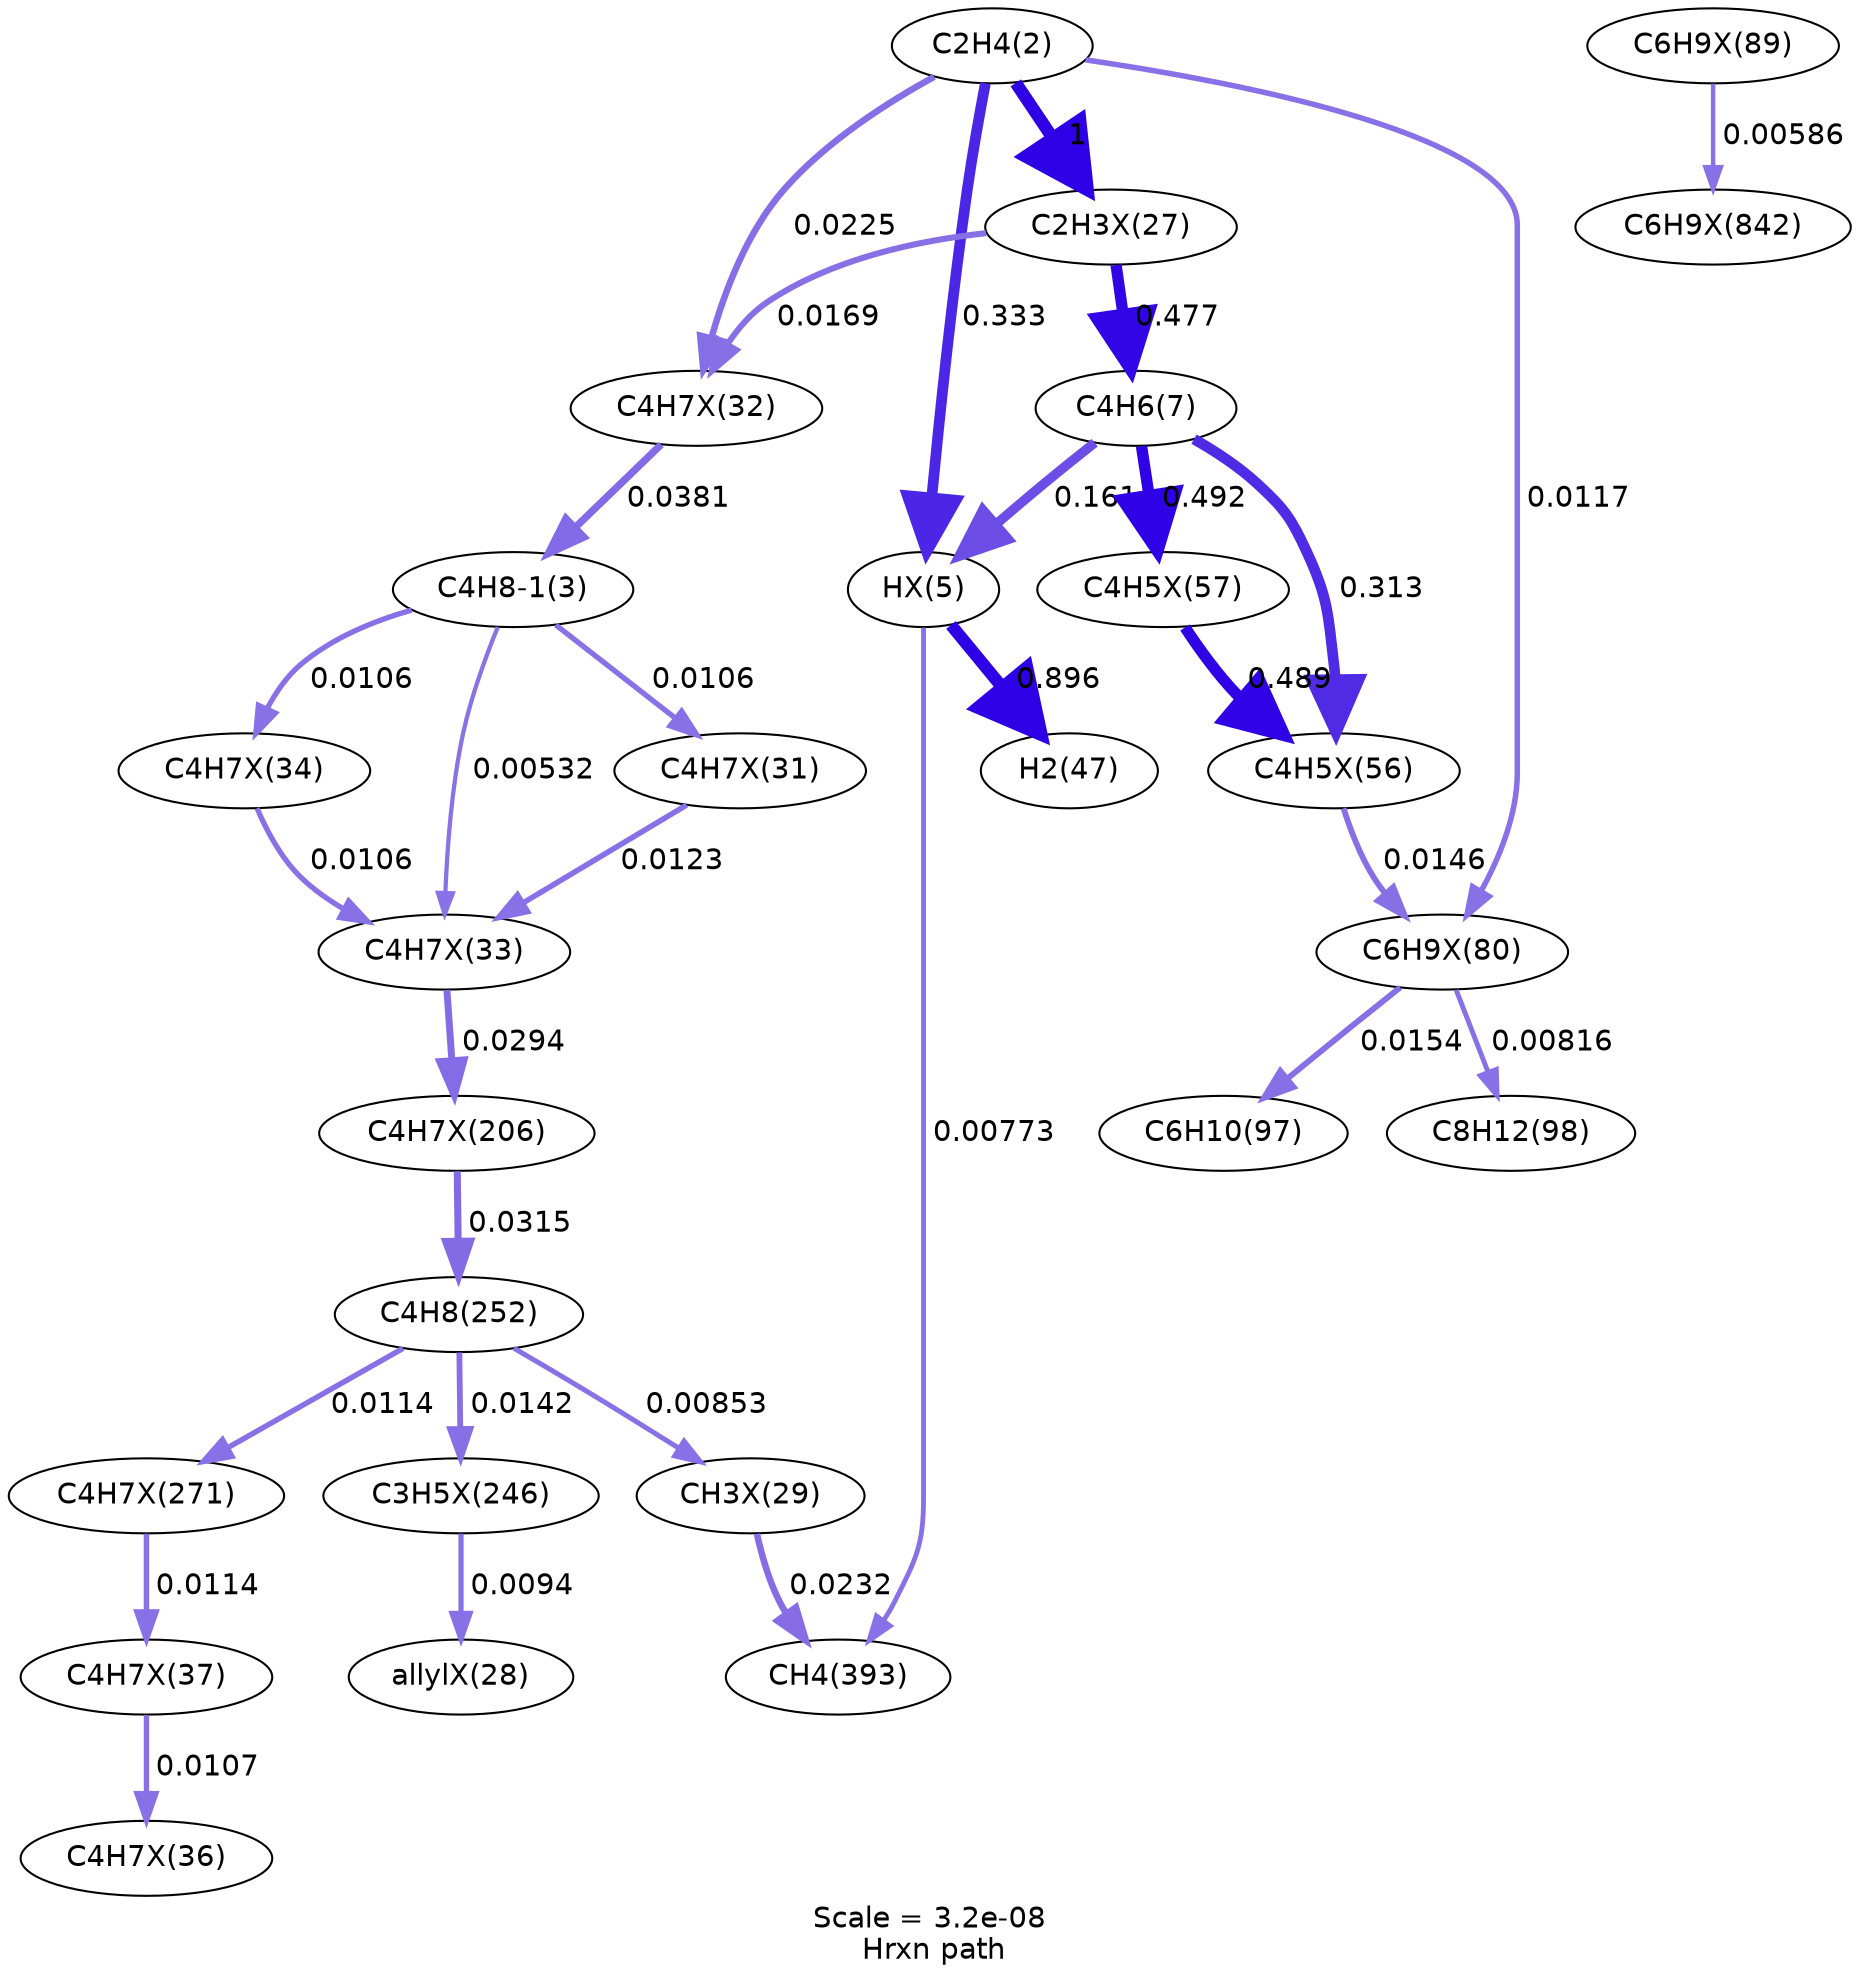 digraph reaction_paths {
center=1;
s5 -> s38[fontname="Helvetica", style="setlinewidth(5.17)", arrowsize=2.59, color="0.7, 0.833, 0.9"
, label=" 0.333"];
s5 -> s39[fontname="Helvetica", style="setlinewidth(6)", arrowsize=3, color="0.7, 1.5, 0.9"
, label=" 1"];
s5 -> s59[fontname="Helvetica", style="setlinewidth(2.64)", arrowsize=1.32, color="0.7, 0.512, 0.9"
, label=" 0.0117"];
s5 -> s44[fontname="Helvetica", style="setlinewidth(3.14)", arrowsize=1.57, color="0.7, 0.522, 0.9"
, label=" 0.0225"];
s38 -> s10[fontname="Helvetica", style="setlinewidth(5.92)", arrowsize=2.96, color="0.7, 1.4, 0.9"
, label=" 0.896"];
s8 -> s38[fontname="Helvetica", style="setlinewidth(4.62)", arrowsize=2.31, color="0.7, 0.661, 0.9"
, label=" 0.161"];
s38 -> s18[fontname="Helvetica", style="setlinewidth(2.33)", arrowsize=1.16, color="0.7, 0.508, 0.9"
, label=" 0.00773"];
s39 -> s8[fontname="Helvetica", style="setlinewidth(5.44)", arrowsize=2.72, color="0.7, 0.977, 0.9"
, label=" 0.477"];
s39 -> s44[fontname="Helvetica", style="setlinewidth(2.92)", arrowsize=1.46, color="0.7, 0.517, 0.9"
, label=" 0.0169"];
s8 -> s52[fontname="Helvetica", style="setlinewidth(5.46)", arrowsize=2.73, color="0.7, 0.992, 0.9"
, label=" 0.492"];
s8 -> s51[fontname="Helvetica", style="setlinewidth(5.12)", arrowsize=2.56, color="0.7, 0.813, 0.9"
, label=" 0.313"];
s52 -> s51[fontname="Helvetica", style="setlinewidth(5.46)", arrowsize=2.73, color="0.7, 0.989, 0.9"
, label=" 0.489"];
s51 -> s59[fontname="Helvetica", style="setlinewidth(2.81)", arrowsize=1.41, color="0.7, 0.515, 0.9"
, label=" 0.0146"];
s59 -> s12[fontname="Helvetica", style="setlinewidth(2.37)", arrowsize=1.18, color="0.7, 0.508, 0.9"
, label=" 0.00816"];
s59 -> s11[fontname="Helvetica", style="setlinewidth(2.85)", arrowsize=1.42, color="0.7, 0.515, 0.9"
, label=" 0.0154"];
s44 -> s6[fontname="Helvetica", style="setlinewidth(3.53)", arrowsize=1.77, color="0.7, 0.538, 0.9"
, label=" 0.0381"];
s6 -> s43[fontname="Helvetica", style="setlinewidth(2.57)", arrowsize=1.28, color="0.7, 0.511, 0.9"
, label=" 0.0106"];
s6 -> s45[fontname="Helvetica", style="setlinewidth(2.05)", arrowsize=1.02, color="0.7, 0.505, 0.9"
, label=" 0.00532"];
s6 -> s46[fontname="Helvetica", style="setlinewidth(2.57)", arrowsize=1.28, color="0.7, 0.511, 0.9"
, label=" 0.0106"];
s43 -> s45[fontname="Helvetica", style="setlinewidth(2.68)", arrowsize=1.34, color="0.7, 0.512, 0.9"
, label=" 0.0123"];
s46 -> s45[fontname="Helvetica", style="setlinewidth(2.57)", arrowsize=1.28, color="0.7, 0.511, 0.9"
, label=" 0.0106"];
s45 -> s71[fontname="Helvetica", style="setlinewidth(3.34)", arrowsize=1.67, color="0.7, 0.529, 0.9"
, label=" 0.0294"];
s71 -> s14[fontname="Helvetica", style="setlinewidth(3.39)", arrowsize=1.7, color="0.7, 0.532, 0.9"
, label=" 0.0315"];
s14 -> s41[fontname="Helvetica", style="setlinewidth(2.4)", arrowsize=1.2, color="0.7, 0.509, 0.9"
, label=" 0.00853"];
s14 -> s74[fontname="Helvetica", style="setlinewidth(2.79)", arrowsize=1.39, color="0.7, 0.514, 0.9"
, label=" 0.0142"];
s14 -> s75[fontname="Helvetica", style="setlinewidth(2.62)", arrowsize=1.31, color="0.7, 0.511, 0.9"
, label=" 0.0114"];
s41 -> s18[fontname="Helvetica", style="setlinewidth(3.16)", arrowsize=1.58, color="0.7, 0.523, 0.9"
, label=" 0.0232"];
s74 -> s40[fontname="Helvetica", style="setlinewidth(2.48)", arrowsize=1.24, color="0.7, 0.509, 0.9"
, label=" 0.0094"];
s62 -> s93[fontname="Helvetica", style="setlinewidth(2.12)", arrowsize=1.06, color="0.7, 0.506, 0.9"
, label=" 0.00586"];
s75 -> s49[fontname="Helvetica", style="setlinewidth(2.62)", arrowsize=1.31, color="0.7, 0.511, 0.9"
, label=" 0.0114"];
s49 -> s48[fontname="Helvetica", style="setlinewidth(2.57)", arrowsize=1.29, color="0.7, 0.511, 0.9"
, label=" 0.0107"];
s5 [ fontname="Helvetica", label="C2H4(2)"];
s6 [ fontname="Helvetica", label="C4H8-1(3)"];
s8 [ fontname="Helvetica", label="C4H6(7)"];
s10 [ fontname="Helvetica", label="H2(47)"];
s11 [ fontname="Helvetica", label="C6H10(97)"];
s12 [ fontname="Helvetica", label="C8H12(98)"];
s14 [ fontname="Helvetica", label="C4H8(252)"];
s18 [ fontname="Helvetica", label="CH4(393)"];
s38 [ fontname="Helvetica", label="HX(5)"];
s39 [ fontname="Helvetica", label="C2H3X(27)"];
s40 [ fontname="Helvetica", label="allylX(28)"];
s41 [ fontname="Helvetica", label="CH3X(29)"];
s43 [ fontname="Helvetica", label="C4H7X(31)"];
s44 [ fontname="Helvetica", label="C4H7X(32)"];
s45 [ fontname="Helvetica", label="C4H7X(33)"];
s46 [ fontname="Helvetica", label="C4H7X(34)"];
s48 [ fontname="Helvetica", label="C4H7X(36)"];
s49 [ fontname="Helvetica", label="C4H7X(37)"];
s51 [ fontname="Helvetica", label="C4H5X(56)"];
s52 [ fontname="Helvetica", label="C4H5X(57)"];
s59 [ fontname="Helvetica", label="C6H9X(80)"];
s62 [ fontname="Helvetica", label="C6H9X(89)"];
s71 [ fontname="Helvetica", label="C4H7X(206)"];
s74 [ fontname="Helvetica", label="C3H5X(246)"];
s75 [ fontname="Helvetica", label="C4H7X(271)"];
s93 [ fontname="Helvetica", label="C6H9X(842)"];
 label = "Scale = 3.2e-08\l Hrxn path";
 fontname = "Helvetica";
}
